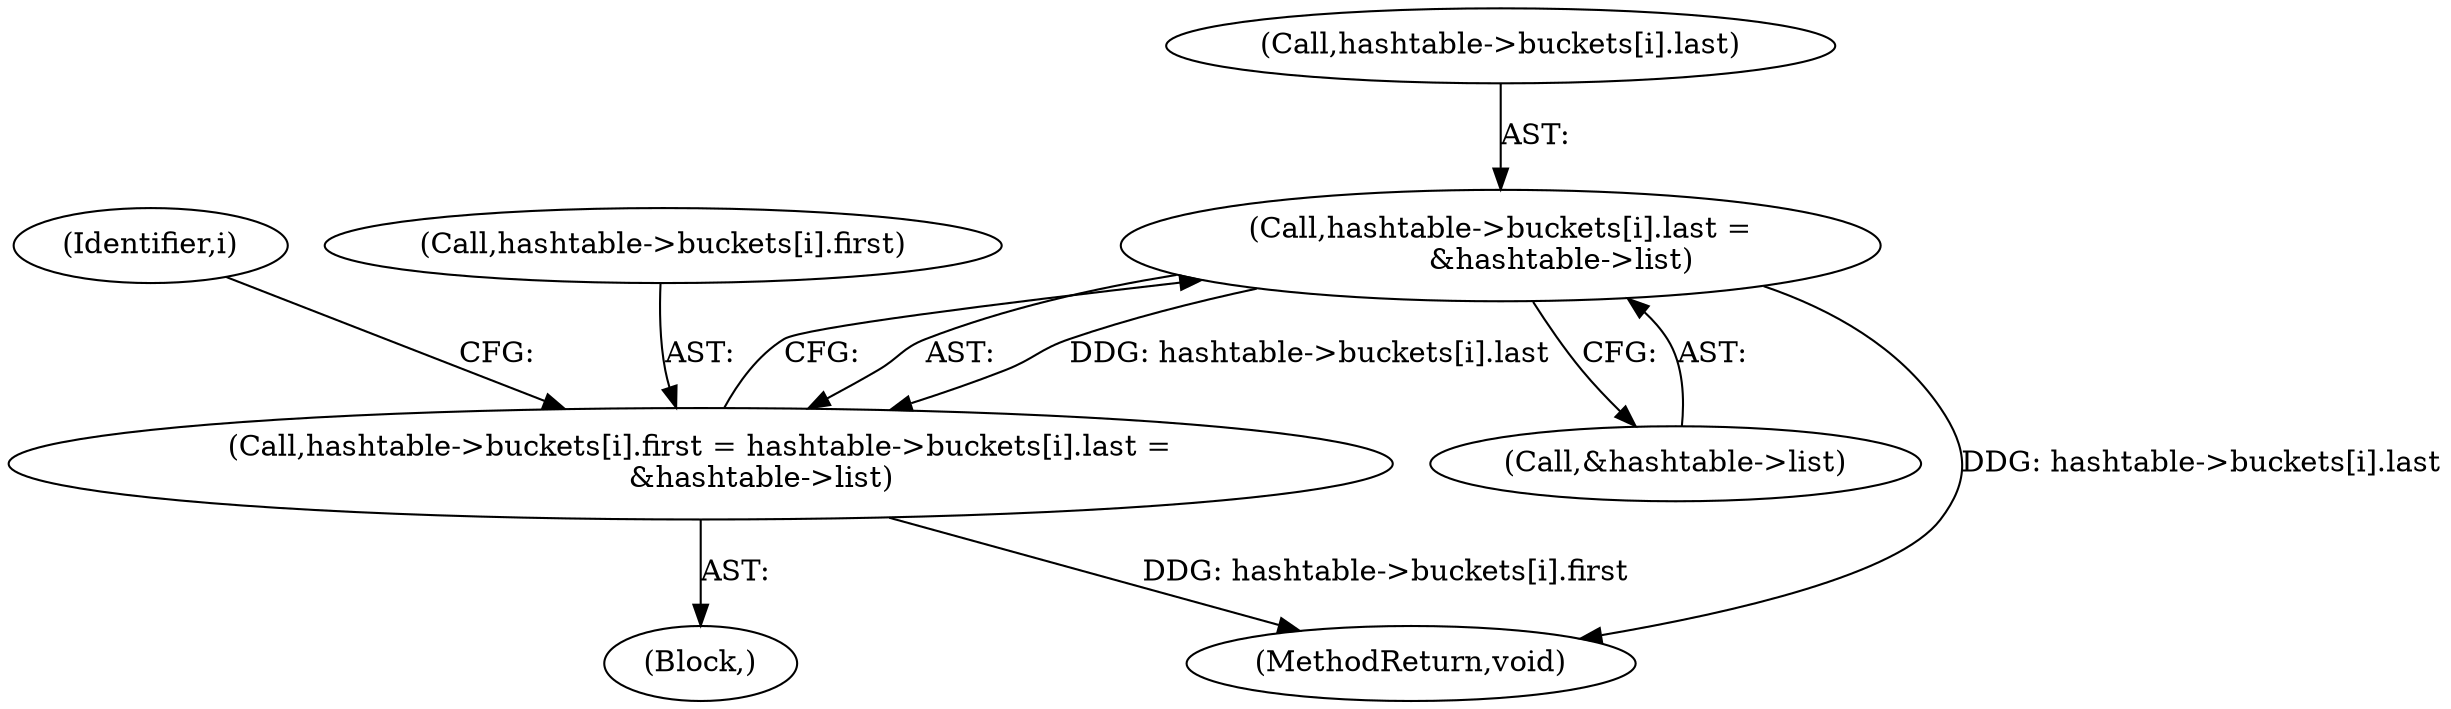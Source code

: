 digraph "0_jansson_8f80c2d83808150724d31793e6ade92749b1faa4_0@array" {
"1000127" [label="(Call,hashtable->buckets[i].last =\n             &hashtable->list)"];
"1000119" [label="(Call,hashtable->buckets[i].first = hashtable->buckets[i].last =\n             &hashtable->list)"];
"1000128" [label="(Call,hashtable->buckets[i].last)"];
"1000135" [label="(Call,&hashtable->list)"];
"1000149" [label="(MethodReturn,void)"];
"1000127" [label="(Call,hashtable->buckets[i].last =\n             &hashtable->list)"];
"1000118" [label="(Block,)"];
"1000117" [label="(Identifier,i)"];
"1000119" [label="(Call,hashtable->buckets[i].first = hashtable->buckets[i].last =\n             &hashtable->list)"];
"1000120" [label="(Call,hashtable->buckets[i].first)"];
"1000127" -> "1000119"  [label="AST: "];
"1000127" -> "1000135"  [label="CFG: "];
"1000128" -> "1000127"  [label="AST: "];
"1000135" -> "1000127"  [label="AST: "];
"1000119" -> "1000127"  [label="CFG: "];
"1000127" -> "1000149"  [label="DDG: hashtable->buckets[i].last"];
"1000127" -> "1000119"  [label="DDG: hashtable->buckets[i].last"];
"1000119" -> "1000118"  [label="AST: "];
"1000120" -> "1000119"  [label="AST: "];
"1000117" -> "1000119"  [label="CFG: "];
"1000119" -> "1000149"  [label="DDG: hashtable->buckets[i].first"];
}
